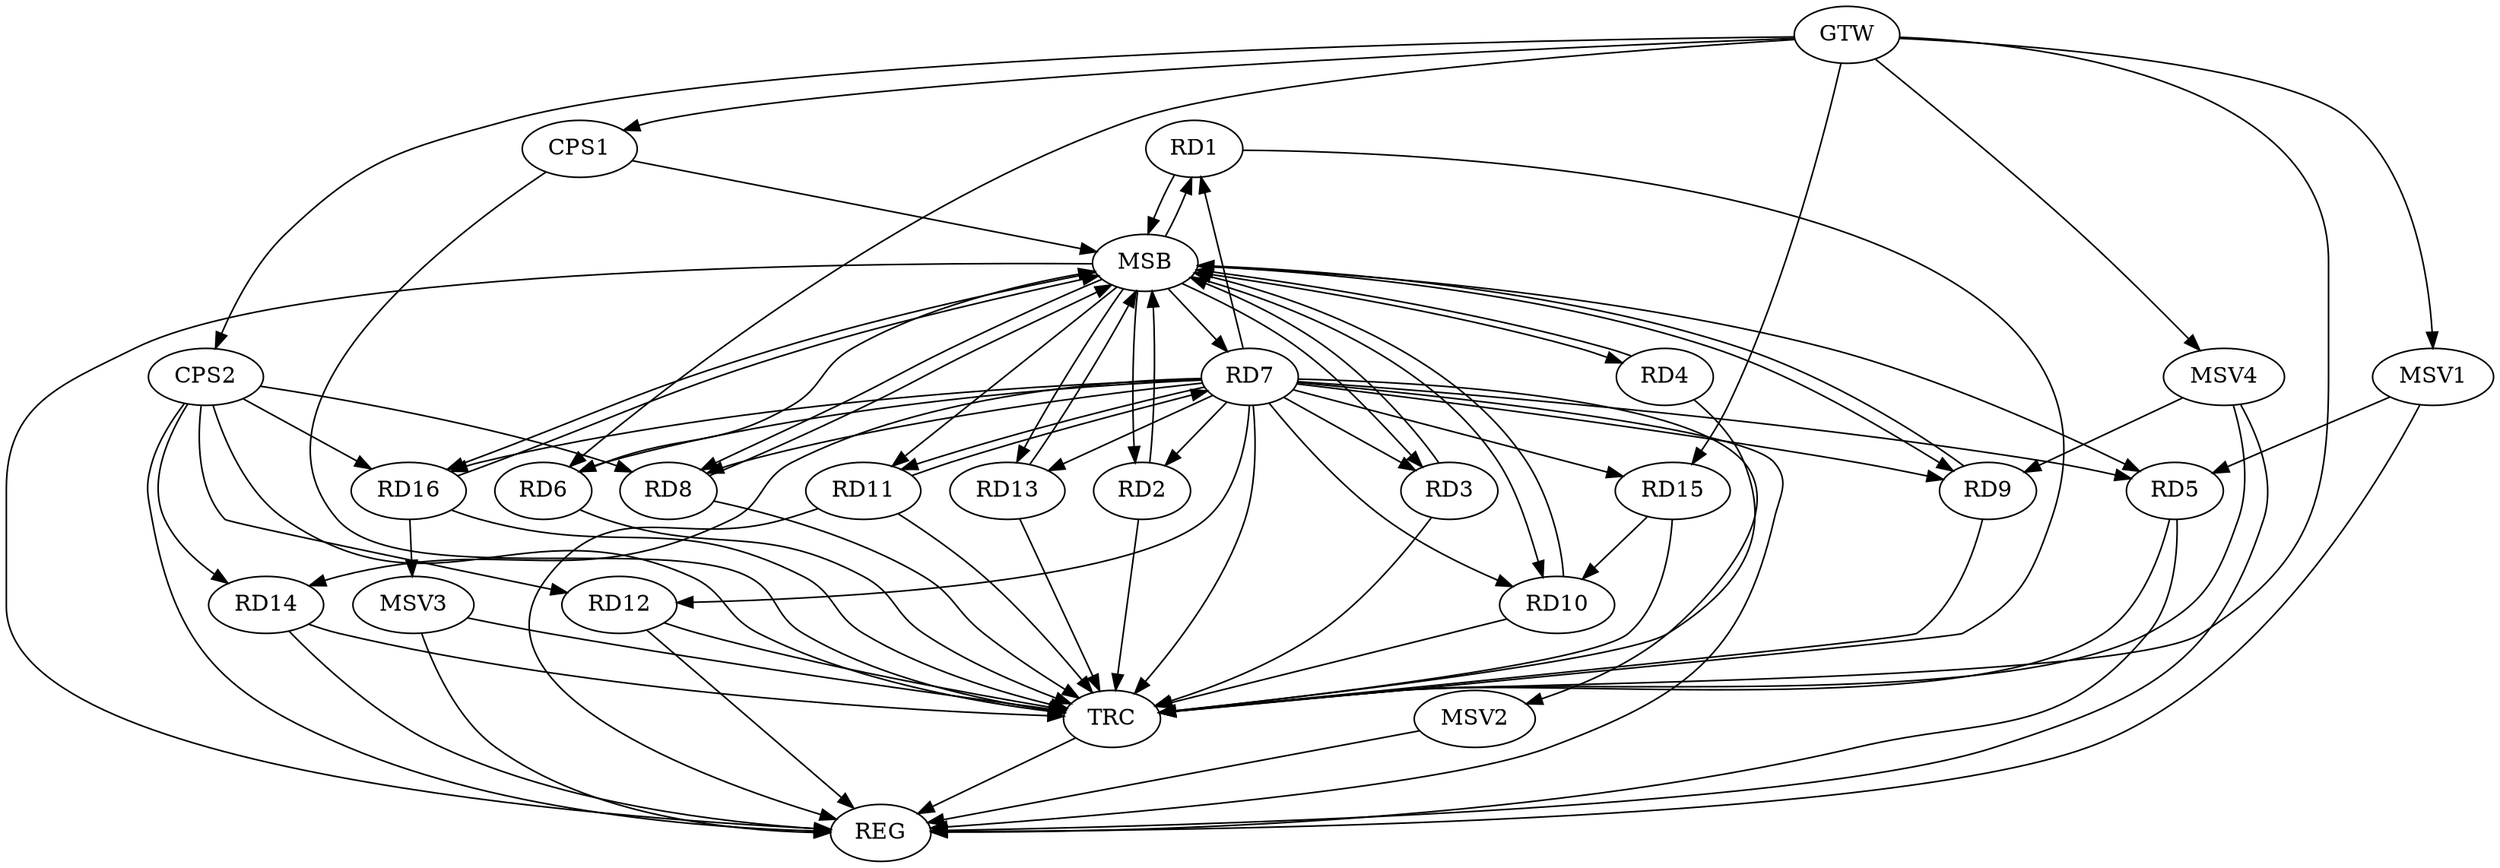 strict digraph G {
  RD1 [ label="RD1" ];
  RD2 [ label="RD2" ];
  RD3 [ label="RD3" ];
  RD4 [ label="RD4" ];
  RD5 [ label="RD5" ];
  RD6 [ label="RD6" ];
  RD7 [ label="RD7" ];
  RD8 [ label="RD8" ];
  RD9 [ label="RD9" ];
  RD10 [ label="RD10" ];
  RD11 [ label="RD11" ];
  RD12 [ label="RD12" ];
  RD13 [ label="RD13" ];
  RD14 [ label="RD14" ];
  RD15 [ label="RD15" ];
  RD16 [ label="RD16" ];
  CPS1 [ label="CPS1" ];
  CPS2 [ label="CPS2" ];
  GTW [ label="GTW" ];
  REG [ label="REG" ];
  MSB [ label="MSB" ];
  TRC [ label="TRC" ];
  MSV1 [ label="MSV1" ];
  MSV2 [ label="MSV2" ];
  MSV3 [ label="MSV3" ];
  MSV4 [ label="MSV4" ];
  RD7 -> RD1;
  RD7 -> RD10;
  RD7 -> RD11;
  RD11 -> RD7;
  RD15 -> RD10;
  CPS2 -> RD8;
  CPS2 -> RD12;
  CPS2 -> RD14;
  CPS2 -> RD16;
  GTW -> RD6;
  GTW -> RD15;
  GTW -> CPS1;
  GTW -> CPS2;
  RD5 -> REG;
  RD7 -> REG;
  RD11 -> REG;
  RD12 -> REG;
  RD14 -> REG;
  CPS2 -> REG;
  RD1 -> MSB;
  MSB -> REG;
  RD2 -> MSB;
  MSB -> RD4;
  MSB -> RD7;
  MSB -> RD16;
  RD3 -> MSB;
  MSB -> RD13;
  RD4 -> MSB;
  MSB -> RD1;
  MSB -> RD11;
  RD6 -> MSB;
  MSB -> RD3;
  RD8 -> MSB;
  RD9 -> MSB;
  MSB -> RD10;
  RD10 -> MSB;
  MSB -> RD9;
  RD13 -> MSB;
  MSB -> RD2;
  MSB -> RD5;
  MSB -> RD8;
  RD16 -> MSB;
  CPS1 -> MSB;
  RD1 -> TRC;
  RD2 -> TRC;
  RD3 -> TRC;
  RD4 -> TRC;
  RD5 -> TRC;
  RD6 -> TRC;
  RD7 -> TRC;
  RD8 -> TRC;
  RD9 -> TRC;
  RD10 -> TRC;
  RD11 -> TRC;
  RD12 -> TRC;
  RD13 -> TRC;
  RD14 -> TRC;
  RD15 -> TRC;
  RD16 -> TRC;
  CPS1 -> TRC;
  CPS2 -> TRC;
  GTW -> TRC;
  TRC -> REG;
  RD7 -> RD8;
  RD7 -> RD14;
  RD7 -> RD6;
  RD7 -> RD5;
  RD7 -> RD12;
  RD7 -> RD15;
  RD7 -> RD9;
  RD7 -> RD2;
  RD7 -> RD13;
  RD7 -> RD3;
  RD7 -> RD16;
  MSV1 -> RD5;
  GTW -> MSV1;
  MSV1 -> REG;
  RD7 -> MSV2;
  MSV2 -> REG;
  RD16 -> MSV3;
  MSV3 -> REG;
  MSV3 -> TRC;
  MSV4 -> RD9;
  GTW -> MSV4;
  MSV4 -> REG;
  MSV4 -> TRC;
}
